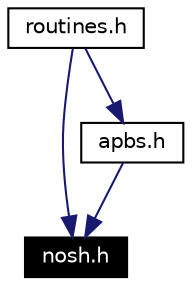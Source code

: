 digraph inheritance
{
  Node52 [shape="box",label="nosh.h",fontsize=10,height=0.2,width=0.4,fontname="Helvetica",color="black",style="filled" fontcolor="white"];
  Node53 -> Node52 [color="midnightblue",fontsize=10,style="solid",fontname="Helvetica"];
  Node53 [shape="box",label="apbs.h",fontsize=10,height=0.2,width=0.4,fontname="Helvetica",color="black",URL="$apbs_8h.html"];
  Node54 -> Node53 [color="midnightblue",fontsize=10,style="solid",fontname="Helvetica"];
  Node54 [shape="box",label="routines.h",fontsize=10,height=0.2,width=0.4,fontname="Helvetica",color="black",URL="$routines_8h.html"];
  Node54 -> Node52 [color="midnightblue",fontsize=10,style="solid",fontname="Helvetica"];
}

